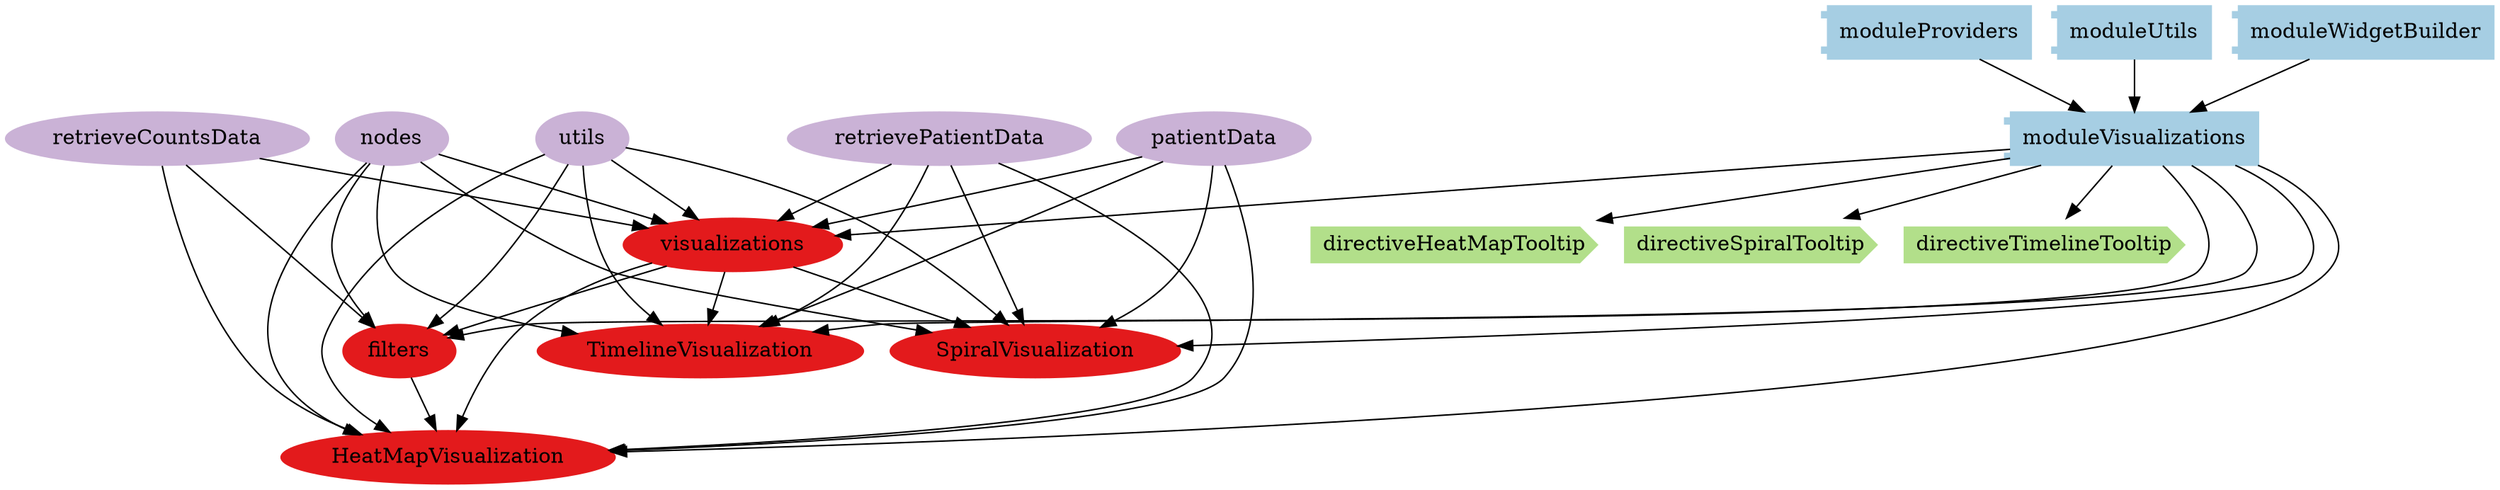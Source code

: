 digraph dependencies {
  node[shape="component",style="filled",colorscheme=paired12]


    node[shape="component"]
    "moduleVisualizations"[label="moduleVisualizations", color=1]

    
      "moduleProviders"[label="moduleProviders", color=1]
      "moduleProviders" -> "moduleVisualizations"
    
      "moduleUtils"[label="moduleUtils", color=1]
      "moduleUtils" -> "moduleVisualizations"
    
      "moduleWidgetBuilder"[label="moduleWidgetBuilder", color=1]
      "moduleWidgetBuilder" -> "moduleVisualizations"
    


    node[shape="ellipse"]
    


    

    

    
      "HeatMapVisualization"[label="HeatMapVisualization", color=6]
      "moduleVisualizations" -> "HeatMapVisualization"
    
      "SpiralVisualization"[label="SpiralVisualization", color=6]
      "moduleVisualizations" -> "SpiralVisualization"
    
      "TimelineVisualization"[label="TimelineVisualization", color=6]
      "moduleVisualizations" -> "TimelineVisualization"
    
      "filters"[label="filters", color=6]
      "moduleVisualizations" -> "filters"
    
      "visualizations"[label="visualizations", color=6]
      "moduleVisualizations" -> "visualizations"
    

    node[shape="cds"]
    

    
      "directiveHeatMapTooltip"[label="directiveHeatMapTooltip", color=3]
      "moduleVisualizations" -> "directiveHeatMapTooltip"
    
      "directiveSpiralTooltip"[label="directiveSpiralTooltip", color=3]
      "moduleVisualizations" -> "directiveSpiralTooltip"
    
      "directiveTimelineTooltip"[label="directiveTimelineTooltip", color=3]
      "moduleVisualizations" -> "directiveTimelineTooltip"
    









    node[shape="ellipse",style="filled", color=9]
    

    
      
    
      
    
      
    


    

    

    
      
        "visualizations"[label="visualizations"]
        "visualizations" -> "HeatMapVisualization"
      
        "filters"[label="filters"]
        "filters" -> "HeatMapVisualization"
      
        "patientData"[label="patientData"]
        "patientData" -> "HeatMapVisualization"
      
        "retrieveCountsData"[label="retrieveCountsData"]
        "retrieveCountsData" -> "HeatMapVisualization"
      
        "retrievePatientData"[label="retrievePatientData"]
        "retrievePatientData" -> "HeatMapVisualization"
      
        "utils"[label="utils"]
        "utils" -> "HeatMapVisualization"
      
        "nodes"[label="nodes"]
        "nodes" -> "HeatMapVisualization"
      
    
      
        "visualizations"[label="visualizations"]
        "visualizations" -> "SpiralVisualization"
      
        "patientData"[label="patientData"]
        "patientData" -> "SpiralVisualization"
      
        "retrievePatientData"[label="retrievePatientData"]
        "retrievePatientData" -> "SpiralVisualization"
      
        "utils"[label="utils"]
        "utils" -> "SpiralVisualization"
      
        "nodes"[label="nodes"]
        "nodes" -> "SpiralVisualization"
      
    
      
        "visualizations"[label="visualizations"]
        "visualizations" -> "TimelineVisualization"
      
        "patientData"[label="patientData"]
        "patientData" -> "TimelineVisualization"
      
        "retrievePatientData"[label="retrievePatientData"]
        "retrievePatientData" -> "TimelineVisualization"
      
        "utils"[label="utils"]
        "utils" -> "TimelineVisualization"
      
        "nodes"[label="nodes"]
        "nodes" -> "TimelineVisualization"
      
    
      
        "retrieveCountsData"[label="retrieveCountsData"]
        "retrieveCountsData" -> "filters"
      
        "utils"[label="utils"]
        "utils" -> "filters"
      
        "nodes"[label="nodes"]
        "nodes" -> "filters"
      
        "visualizations"[label="visualizations"]
        "visualizations" -> "filters"
      
    
      
        "patientData"[label="patientData"]
        "patientData" -> "visualizations"
      
        "retrievePatientData"[label="retrievePatientData"]
        "retrievePatientData" -> "visualizations"
      
        "retrieveCountsData"[label="retrieveCountsData"]
        "retrieveCountsData" -> "visualizations"
      
        "utils"[label="utils"]
        "utils" -> "visualizations"
      
        "nodes"[label="nodes"]
        "nodes" -> "visualizations"
      
    

    


}
